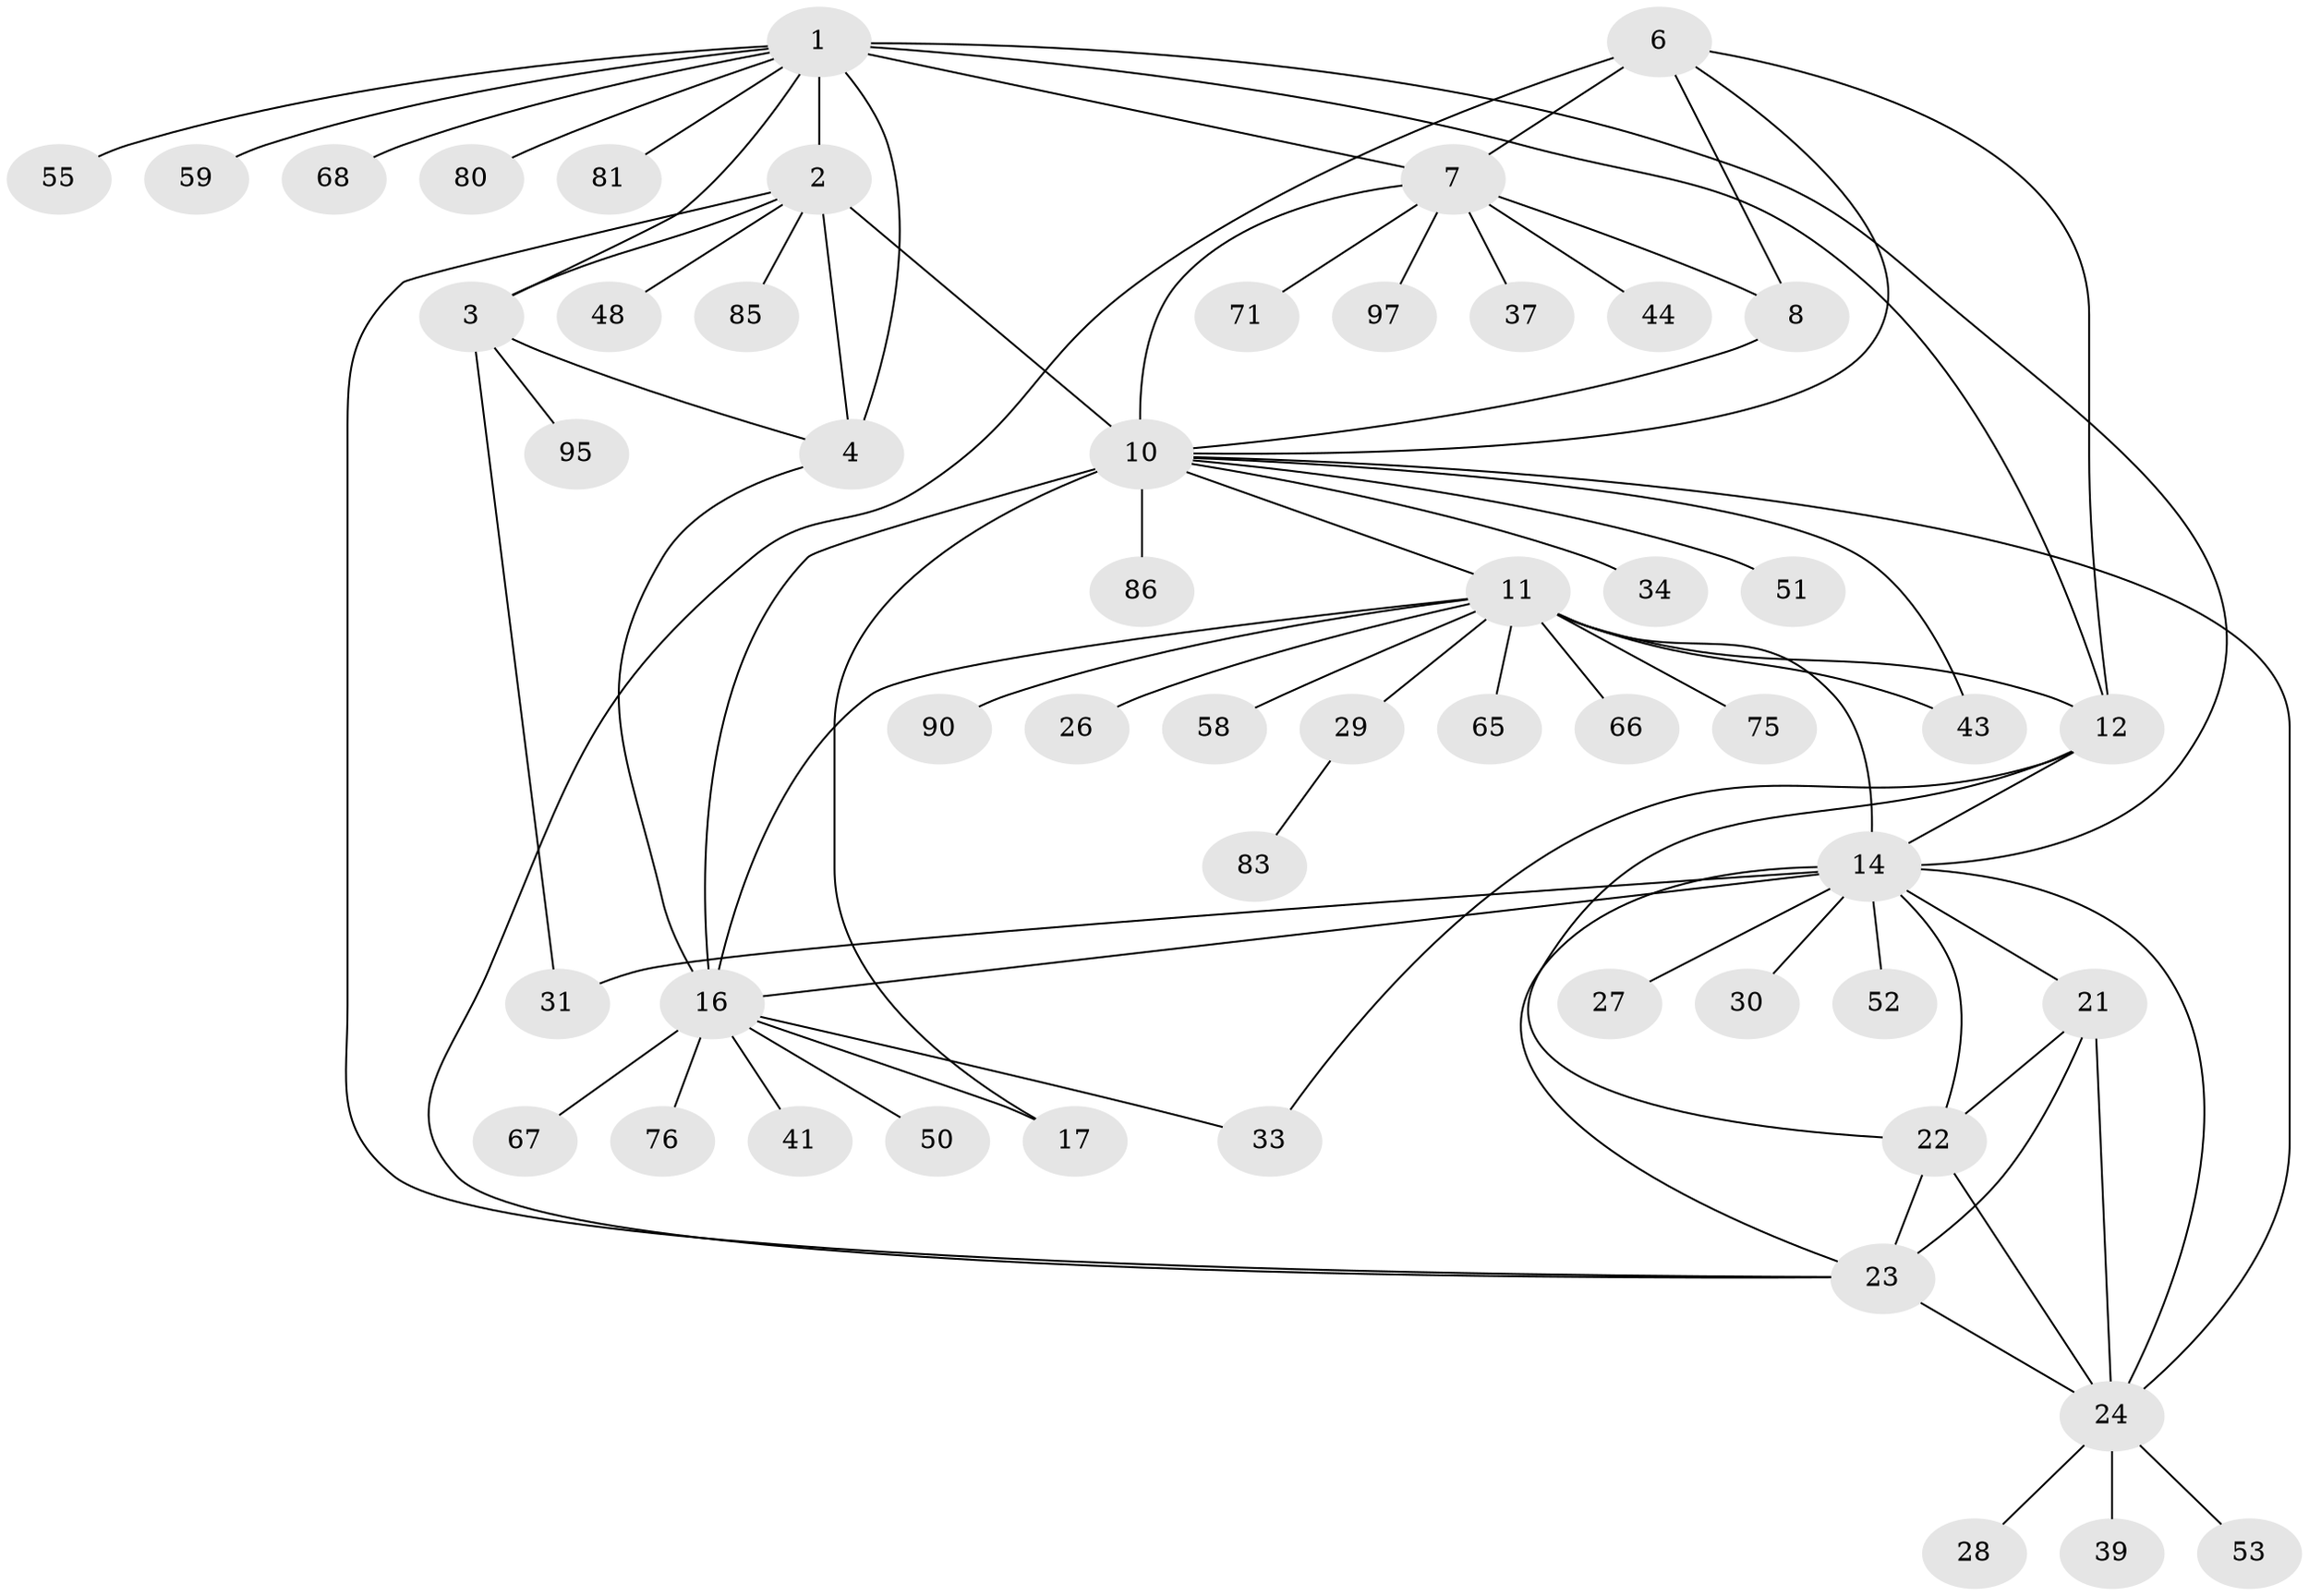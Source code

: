 // original degree distribution, {11: 0.03773584905660377, 8: 0.03773584905660377, 6: 0.05660377358490566, 5: 0.02830188679245283, 4: 0.03773584905660377, 7: 0.009433962264150943, 14: 0.009433962264150943, 10: 0.009433962264150943, 12: 0.009433962264150943, 13: 0.009433962264150943, 1: 0.5849056603773585, 3: 0.02830188679245283, 2: 0.14150943396226415}
// Generated by graph-tools (version 1.1) at 2025/15/03/09/25 04:15:47]
// undirected, 53 vertices, 80 edges
graph export_dot {
graph [start="1"]
  node [color=gray90,style=filled];
  1 [super="+5"];
  2;
  3;
  4;
  6;
  7 [super="+9+49+45"];
  8;
  10 [super="+19+91"];
  11 [super="+13"];
  12;
  14 [super="+25+15"];
  16 [super="+36+46+18"];
  17;
  21 [super="+35"];
  22 [super="+42+47+54+61+70+99+56"];
  23;
  24;
  26;
  27;
  28;
  29 [super="+38"];
  30;
  31 [super="+100"];
  33;
  34 [super="+79+102"];
  37;
  39;
  41;
  43;
  44;
  48 [super="+89"];
  50 [super="+60"];
  51;
  52;
  53;
  55;
  58;
  59 [super="+103"];
  65;
  66;
  67;
  68;
  71;
  75 [super="+105+96+87"];
  76;
  80;
  81;
  83;
  85;
  86;
  90;
  95;
  97;
  1 -- 2 [weight=2];
  1 -- 3 [weight=2];
  1 -- 4 [weight=2];
  1 -- 12;
  1 -- 59;
  1 -- 68;
  1 -- 80;
  1 -- 81;
  1 -- 14;
  1 -- 7 [weight=2];
  1 -- 55;
  2 -- 3;
  2 -- 4;
  2 -- 23;
  2 -- 48;
  2 -- 85;
  2 -- 10;
  3 -- 4;
  3 -- 31;
  3 -- 95;
  4 -- 16;
  6 -- 7 [weight=2];
  6 -- 8;
  6 -- 10;
  6 -- 12;
  6 -- 23;
  7 -- 8 [weight=2];
  7 -- 10 [weight=2];
  7 -- 37;
  7 -- 44;
  7 -- 71;
  7 -- 97;
  8 -- 10;
  10 -- 34;
  10 -- 11;
  10 -- 43;
  10 -- 16 [weight=4];
  10 -- 17 [weight=2];
  10 -- 51;
  10 -- 86;
  10 -- 24;
  11 -- 12 [weight=2];
  11 -- 14 [weight=4];
  11 -- 26;
  11 -- 29;
  11 -- 43;
  11 -- 58;
  11 -- 65;
  11 -- 66;
  11 -- 75;
  11 -- 90;
  11 -- 16;
  12 -- 14 [weight=2];
  12 -- 33;
  12 -- 22;
  14 -- 52;
  14 -- 21;
  14 -- 22;
  14 -- 23;
  14 -- 24;
  14 -- 27;
  14 -- 30;
  14 -- 31;
  14 -- 16;
  16 -- 17 [weight=2];
  16 -- 33;
  16 -- 41;
  16 -- 67;
  16 -- 76;
  16 -- 50;
  21 -- 22;
  21 -- 23;
  21 -- 24;
  22 -- 23;
  22 -- 24;
  23 -- 24;
  24 -- 28;
  24 -- 39;
  24 -- 53;
  29 -- 83;
}
